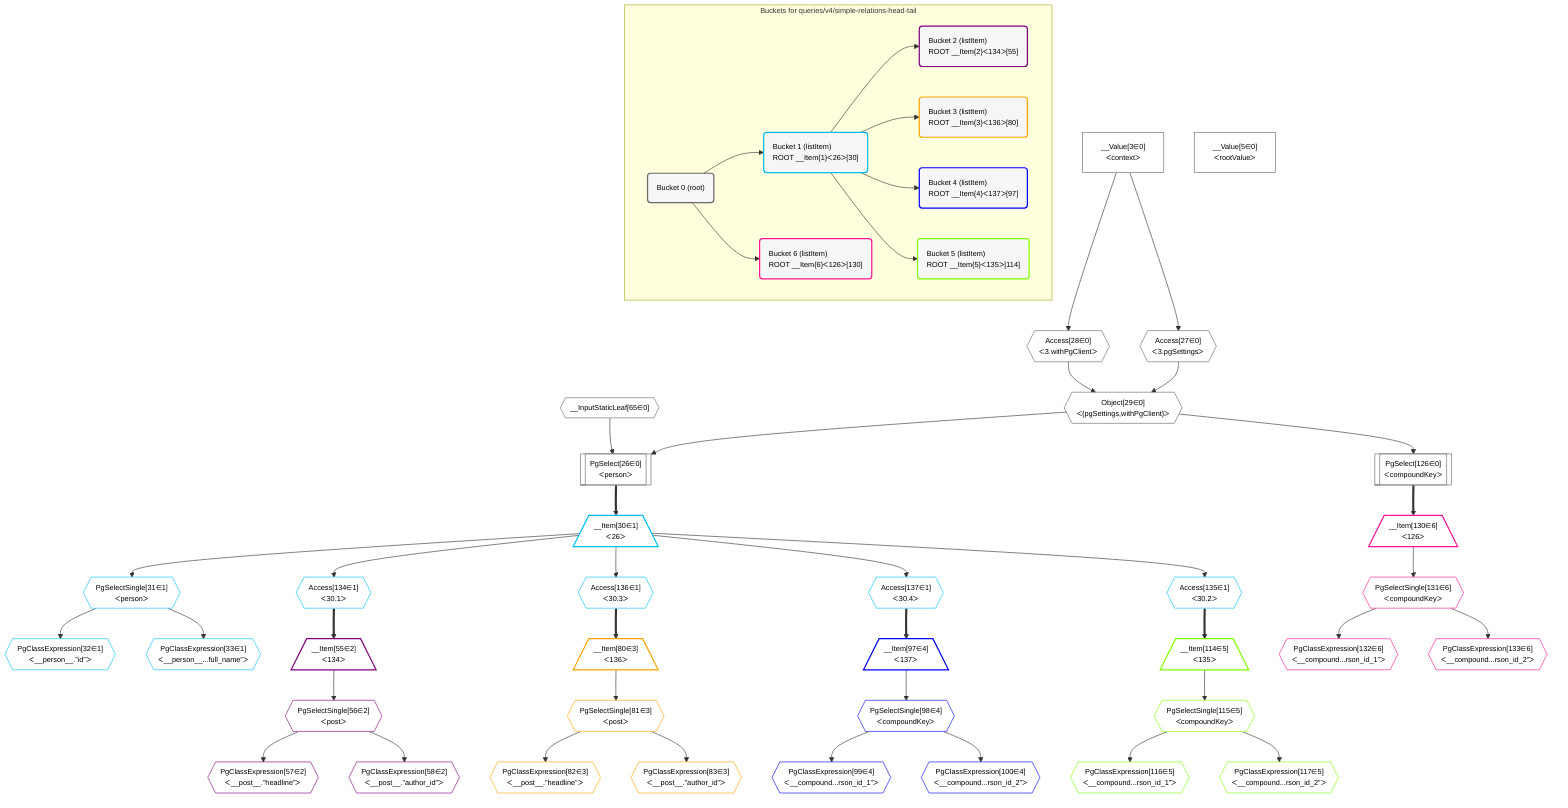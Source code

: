 %%{init: {'themeVariables': { 'fontSize': '12px'}}}%%
graph TD
    classDef path fill:#eee,stroke:#000,color:#000
    classDef plan fill:#fff,stroke-width:1px,color:#000
    classDef itemplan fill:#fff,stroke-width:2px,color:#000
    classDef unbatchedplan fill:#dff,stroke-width:1px,color:#000
    classDef sideeffectplan fill:#fcc,stroke-width:2px,color:#000
    classDef bucket fill:#f6f6f6,color:#000,stroke-width:2px,text-align:left


    %% define steps
    __Value3["__Value[3∈0]<br />ᐸcontextᐳ"]:::plan
    __Value5["__Value[5∈0]<br />ᐸrootValueᐳ"]:::plan
    Access27{{"Access[27∈0]<br />ᐸ3.pgSettingsᐳ"}}:::plan
    Access28{{"Access[28∈0]<br />ᐸ3.withPgClientᐳ"}}:::plan
    Object29{{"Object[29∈0]<br />ᐸ{pgSettings,withPgClient}ᐳ"}}:::plan
    __InputStaticLeaf65{{"__InputStaticLeaf[65∈0]"}}:::plan
    PgSelect26[["PgSelect[26∈0]<br />ᐸpersonᐳ"]]:::plan
    __Item30[/"__Item[30∈1]<br />ᐸ26ᐳ"\]:::itemplan
    PgSelectSingle31{{"PgSelectSingle[31∈1]<br />ᐸpersonᐳ"}}:::plan
    PgClassExpression32{{"PgClassExpression[32∈1]<br />ᐸ__person__.”id”ᐳ"}}:::plan
    PgClassExpression33{{"PgClassExpression[33∈1]<br />ᐸ__person__...full_name”ᐳ"}}:::plan
    Access134{{"Access[134∈1]<br />ᐸ30.1ᐳ"}}:::plan
    __Item55[/"__Item[55∈2]<br />ᐸ134ᐳ"\]:::itemplan
    PgSelectSingle56{{"PgSelectSingle[56∈2]<br />ᐸpostᐳ"}}:::plan
    PgClassExpression57{{"PgClassExpression[57∈2]<br />ᐸ__post__.”headline”ᐳ"}}:::plan
    PgClassExpression58{{"PgClassExpression[58∈2]<br />ᐸ__post__.”author_id”ᐳ"}}:::plan
    Access136{{"Access[136∈1]<br />ᐸ30.3ᐳ"}}:::plan
    __Item80[/"__Item[80∈3]<br />ᐸ136ᐳ"\]:::itemplan
    PgSelectSingle81{{"PgSelectSingle[81∈3]<br />ᐸpostᐳ"}}:::plan
    PgClassExpression82{{"PgClassExpression[82∈3]<br />ᐸ__post__.”headline”ᐳ"}}:::plan
    PgClassExpression83{{"PgClassExpression[83∈3]<br />ᐸ__post__.”author_id”ᐳ"}}:::plan
    Access137{{"Access[137∈1]<br />ᐸ30.4ᐳ"}}:::plan
    __Item97[/"__Item[97∈4]<br />ᐸ137ᐳ"\]:::itemplan
    PgSelectSingle98{{"PgSelectSingle[98∈4]<br />ᐸcompoundKeyᐳ"}}:::plan
    PgClassExpression99{{"PgClassExpression[99∈4]<br />ᐸ__compound...rson_id_1”ᐳ"}}:::plan
    PgClassExpression100{{"PgClassExpression[100∈4]<br />ᐸ__compound...rson_id_2”ᐳ"}}:::plan
    Access135{{"Access[135∈1]<br />ᐸ30.2ᐳ"}}:::plan
    __Item114[/"__Item[114∈5]<br />ᐸ135ᐳ"\]:::itemplan
    PgSelectSingle115{{"PgSelectSingle[115∈5]<br />ᐸcompoundKeyᐳ"}}:::plan
    PgClassExpression116{{"PgClassExpression[116∈5]<br />ᐸ__compound...rson_id_1”ᐳ"}}:::plan
    PgClassExpression117{{"PgClassExpression[117∈5]<br />ᐸ__compound...rson_id_2”ᐳ"}}:::plan
    PgSelect126[["PgSelect[126∈0]<br />ᐸcompoundKeyᐳ"]]:::plan
    __Item130[/"__Item[130∈6]<br />ᐸ126ᐳ"\]:::itemplan
    PgSelectSingle131{{"PgSelectSingle[131∈6]<br />ᐸcompoundKeyᐳ"}}:::plan
    PgClassExpression132{{"PgClassExpression[132∈6]<br />ᐸ__compound...rson_id_1”ᐳ"}}:::plan
    PgClassExpression133{{"PgClassExpression[133∈6]<br />ᐸ__compound...rson_id_2”ᐳ"}}:::plan

    %% plan dependencies
    __Value3 --> Access27
    __Value3 --> Access28
    Access27 & Access28 --> Object29
    Object29 & __InputStaticLeaf65 --> PgSelect26
    PgSelect26 ==> __Item30
    __Item30 --> PgSelectSingle31
    PgSelectSingle31 --> PgClassExpression32
    PgSelectSingle31 --> PgClassExpression33
    __Item30 --> Access134
    Access134 ==> __Item55
    __Item55 --> PgSelectSingle56
    PgSelectSingle56 --> PgClassExpression57
    PgSelectSingle56 --> PgClassExpression58
    __Item30 --> Access136
    Access136 ==> __Item80
    __Item80 --> PgSelectSingle81
    PgSelectSingle81 --> PgClassExpression82
    PgSelectSingle81 --> PgClassExpression83
    __Item30 --> Access137
    Access137 ==> __Item97
    __Item97 --> PgSelectSingle98
    PgSelectSingle98 --> PgClassExpression99
    PgSelectSingle98 --> PgClassExpression100
    __Item30 --> Access135
    Access135 ==> __Item114
    __Item114 --> PgSelectSingle115
    PgSelectSingle115 --> PgClassExpression116
    PgSelectSingle115 --> PgClassExpression117
    Object29 --> PgSelect126
    PgSelect126 ==> __Item130
    __Item130 --> PgSelectSingle131
    PgSelectSingle131 --> PgClassExpression132
    PgSelectSingle131 --> PgClassExpression133

    subgraph "Buckets for queries/v4/simple-relations-head-tail"
    Bucket0("Bucket 0 (root)"):::bucket
    classDef bucket0 stroke:#696969
    class Bucket0,__Value3,__Value5,PgSelect26,Access27,Access28,Object29,__InputStaticLeaf65,PgSelect126 bucket0
    Bucket1("Bucket 1 (listItem)<br />ROOT __Item{1}ᐸ26ᐳ[30]"):::bucket
    classDef bucket1 stroke:#00bfff
    class Bucket1,__Item30,PgSelectSingle31,PgClassExpression32,PgClassExpression33,Access134,Access135,Access136,Access137 bucket1
    Bucket2("Bucket 2 (listItem)<br />ROOT __Item{2}ᐸ134ᐳ[55]"):::bucket
    classDef bucket2 stroke:#7f007f
    class Bucket2,__Item55,PgSelectSingle56,PgClassExpression57,PgClassExpression58 bucket2
    Bucket3("Bucket 3 (listItem)<br />ROOT __Item{3}ᐸ136ᐳ[80]"):::bucket
    classDef bucket3 stroke:#ffa500
    class Bucket3,__Item80,PgSelectSingle81,PgClassExpression82,PgClassExpression83 bucket3
    Bucket4("Bucket 4 (listItem)<br />ROOT __Item{4}ᐸ137ᐳ[97]"):::bucket
    classDef bucket4 stroke:#0000ff
    class Bucket4,__Item97,PgSelectSingle98,PgClassExpression99,PgClassExpression100 bucket4
    Bucket5("Bucket 5 (listItem)<br />ROOT __Item{5}ᐸ135ᐳ[114]"):::bucket
    classDef bucket5 stroke:#7fff00
    class Bucket5,__Item114,PgSelectSingle115,PgClassExpression116,PgClassExpression117 bucket5
    Bucket6("Bucket 6 (listItem)<br />ROOT __Item{6}ᐸ126ᐳ[130]"):::bucket
    classDef bucket6 stroke:#ff1493
    class Bucket6,__Item130,PgSelectSingle131,PgClassExpression132,PgClassExpression133 bucket6
    Bucket0 --> Bucket1 & Bucket6
    Bucket1 --> Bucket2 & Bucket3 & Bucket4 & Bucket5
    end
